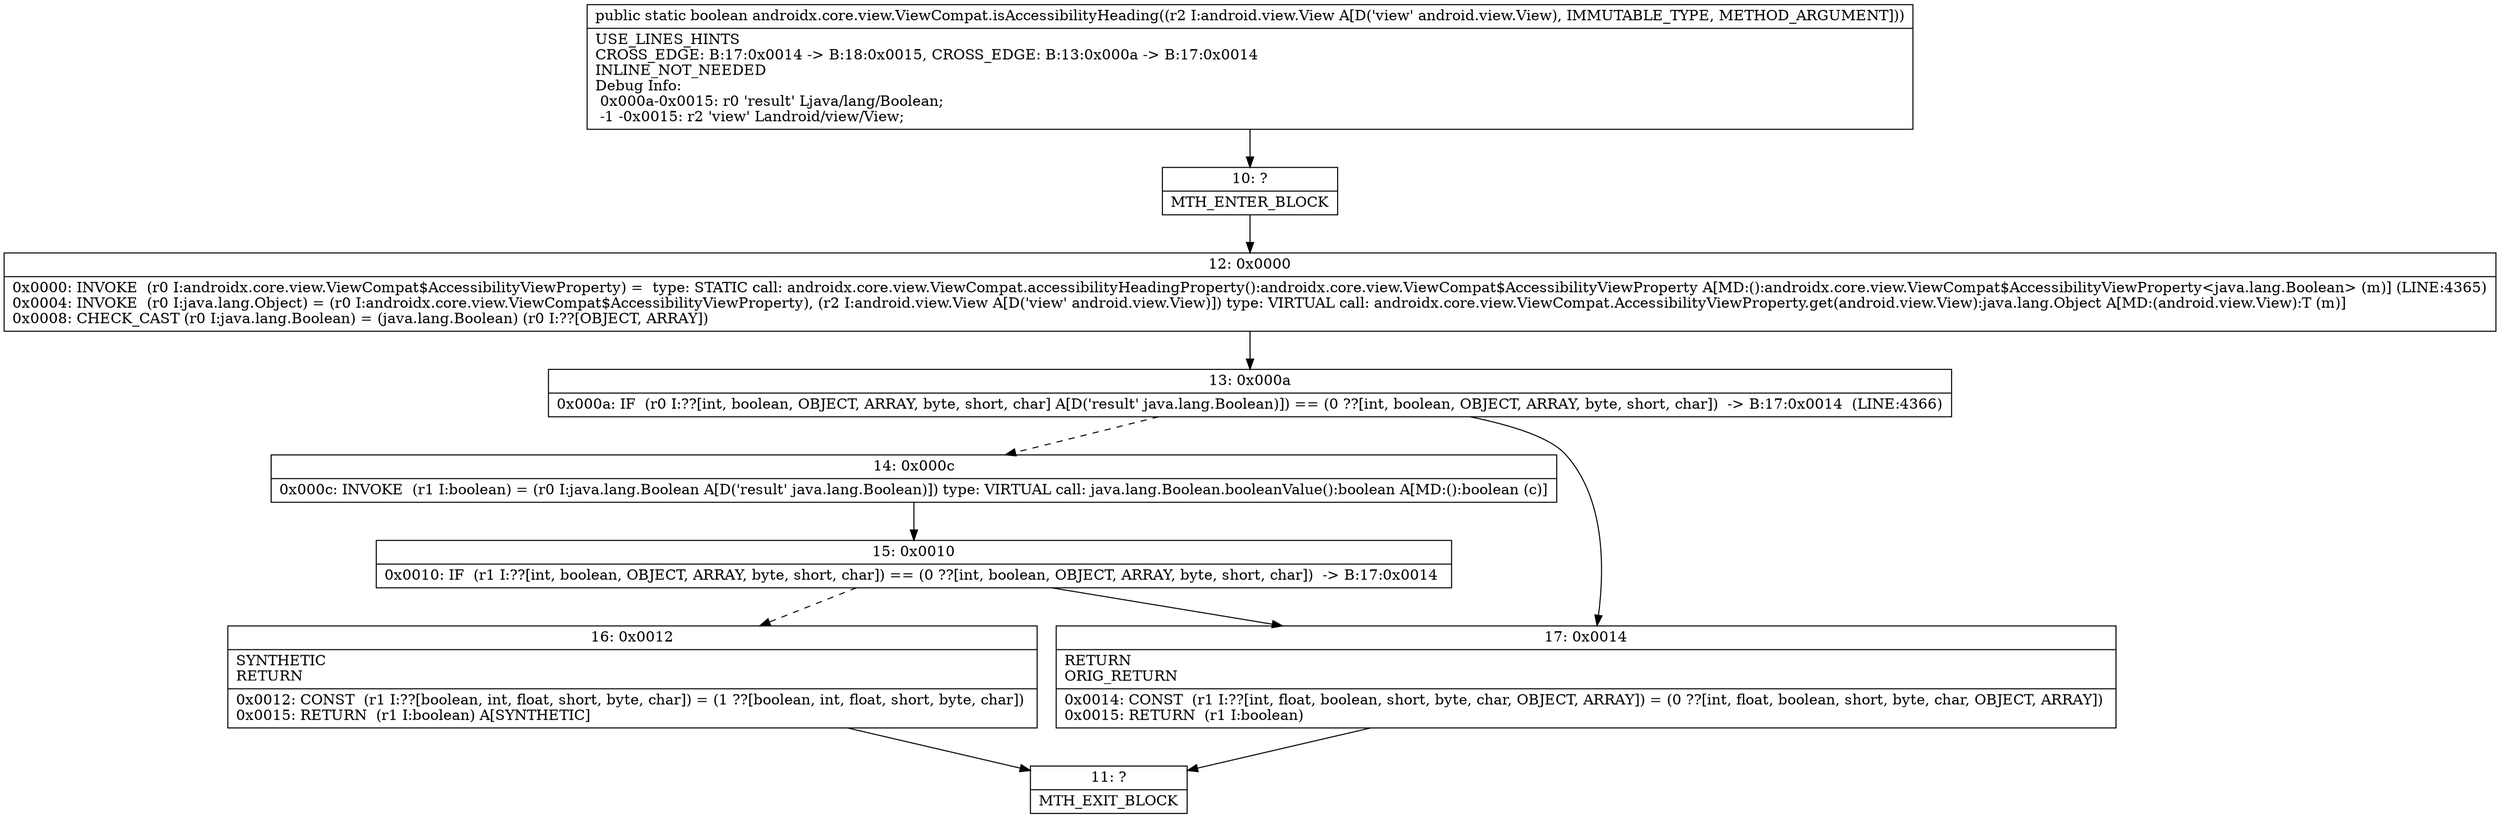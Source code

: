 digraph "CFG forandroidx.core.view.ViewCompat.isAccessibilityHeading(Landroid\/view\/View;)Z" {
Node_10 [shape=record,label="{10\:\ ?|MTH_ENTER_BLOCK\l}"];
Node_12 [shape=record,label="{12\:\ 0x0000|0x0000: INVOKE  (r0 I:androidx.core.view.ViewCompat$AccessibilityViewProperty) =  type: STATIC call: androidx.core.view.ViewCompat.accessibilityHeadingProperty():androidx.core.view.ViewCompat$AccessibilityViewProperty A[MD:():androidx.core.view.ViewCompat$AccessibilityViewProperty\<java.lang.Boolean\> (m)] (LINE:4365)\l0x0004: INVOKE  (r0 I:java.lang.Object) = (r0 I:androidx.core.view.ViewCompat$AccessibilityViewProperty), (r2 I:android.view.View A[D('view' android.view.View)]) type: VIRTUAL call: androidx.core.view.ViewCompat.AccessibilityViewProperty.get(android.view.View):java.lang.Object A[MD:(android.view.View):T (m)]\l0x0008: CHECK_CAST (r0 I:java.lang.Boolean) = (java.lang.Boolean) (r0 I:??[OBJECT, ARRAY]) \l}"];
Node_13 [shape=record,label="{13\:\ 0x000a|0x000a: IF  (r0 I:??[int, boolean, OBJECT, ARRAY, byte, short, char] A[D('result' java.lang.Boolean)]) == (0 ??[int, boolean, OBJECT, ARRAY, byte, short, char])  \-\> B:17:0x0014  (LINE:4366)\l}"];
Node_14 [shape=record,label="{14\:\ 0x000c|0x000c: INVOKE  (r1 I:boolean) = (r0 I:java.lang.Boolean A[D('result' java.lang.Boolean)]) type: VIRTUAL call: java.lang.Boolean.booleanValue():boolean A[MD:():boolean (c)]\l}"];
Node_15 [shape=record,label="{15\:\ 0x0010|0x0010: IF  (r1 I:??[int, boolean, OBJECT, ARRAY, byte, short, char]) == (0 ??[int, boolean, OBJECT, ARRAY, byte, short, char])  \-\> B:17:0x0014 \l}"];
Node_16 [shape=record,label="{16\:\ 0x0012|SYNTHETIC\lRETURN\l|0x0012: CONST  (r1 I:??[boolean, int, float, short, byte, char]) = (1 ??[boolean, int, float, short, byte, char]) \l0x0015: RETURN  (r1 I:boolean) A[SYNTHETIC]\l}"];
Node_11 [shape=record,label="{11\:\ ?|MTH_EXIT_BLOCK\l}"];
Node_17 [shape=record,label="{17\:\ 0x0014|RETURN\lORIG_RETURN\l|0x0014: CONST  (r1 I:??[int, float, boolean, short, byte, char, OBJECT, ARRAY]) = (0 ??[int, float, boolean, short, byte, char, OBJECT, ARRAY]) \l0x0015: RETURN  (r1 I:boolean) \l}"];
MethodNode[shape=record,label="{public static boolean androidx.core.view.ViewCompat.isAccessibilityHeading((r2 I:android.view.View A[D('view' android.view.View), IMMUTABLE_TYPE, METHOD_ARGUMENT]))  | USE_LINES_HINTS\lCROSS_EDGE: B:17:0x0014 \-\> B:18:0x0015, CROSS_EDGE: B:13:0x000a \-\> B:17:0x0014\lINLINE_NOT_NEEDED\lDebug Info:\l  0x000a\-0x0015: r0 'result' Ljava\/lang\/Boolean;\l  \-1 \-0x0015: r2 'view' Landroid\/view\/View;\l}"];
MethodNode -> Node_10;Node_10 -> Node_12;
Node_12 -> Node_13;
Node_13 -> Node_14[style=dashed];
Node_13 -> Node_17;
Node_14 -> Node_15;
Node_15 -> Node_16[style=dashed];
Node_15 -> Node_17;
Node_16 -> Node_11;
Node_17 -> Node_11;
}


